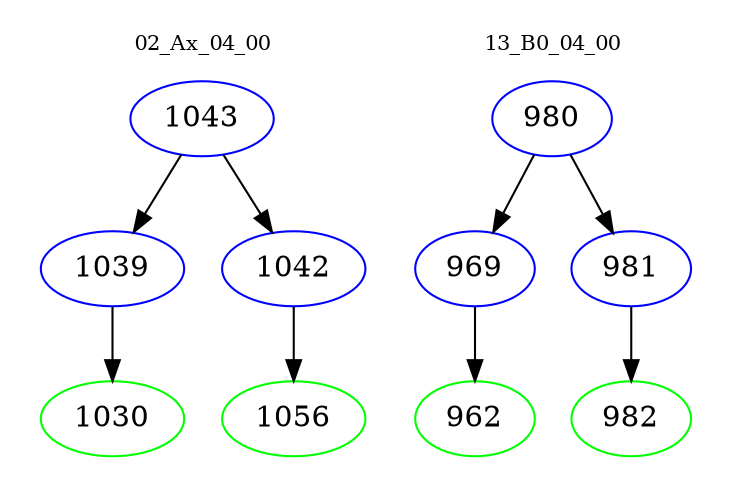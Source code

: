 digraph{
subgraph cluster_0 {
color = white
label = "02_Ax_04_00";
fontsize=10;
T0_1043 [label="1043", color="blue"]
T0_1043 -> T0_1039 [color="black"]
T0_1039 [label="1039", color="blue"]
T0_1039 -> T0_1030 [color="black"]
T0_1030 [label="1030", color="green"]
T0_1043 -> T0_1042 [color="black"]
T0_1042 [label="1042", color="blue"]
T0_1042 -> T0_1056 [color="black"]
T0_1056 [label="1056", color="green"]
}
subgraph cluster_1 {
color = white
label = "13_B0_04_00";
fontsize=10;
T1_980 [label="980", color="blue"]
T1_980 -> T1_969 [color="black"]
T1_969 [label="969", color="blue"]
T1_969 -> T1_962 [color="black"]
T1_962 [label="962", color="green"]
T1_980 -> T1_981 [color="black"]
T1_981 [label="981", color="blue"]
T1_981 -> T1_982 [color="black"]
T1_982 [label="982", color="green"]
}
}
